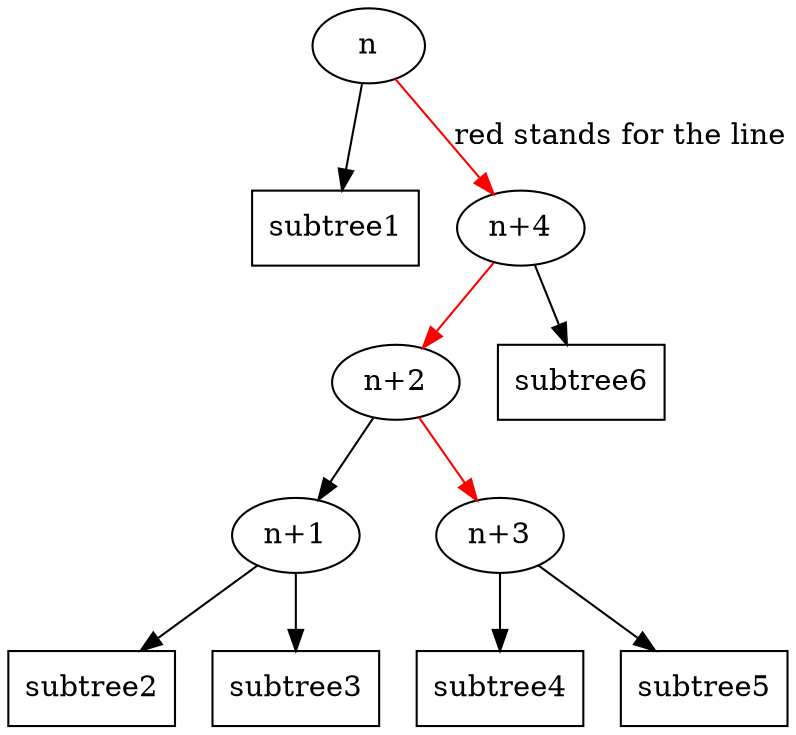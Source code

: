 digraph G {
    graph [ordering="out"]
    n -> subtree1;
    n -> "n+4" [color=red, label="red stands for the line"];
    "n+4" -> "n+2" [color=red];
    "n+4" -> subtree6;
    "n+2" -> "n+1";
    "n+2" -> "n+3" [color=red];
    "n+1" -> subtree2, subtree3;
    "n+3" -> subtree4, subtree5;
    subtree1, subtree2, subtree3 [shape=record]
    subtree4, subtree5, subtree6 [shape=record]

}
